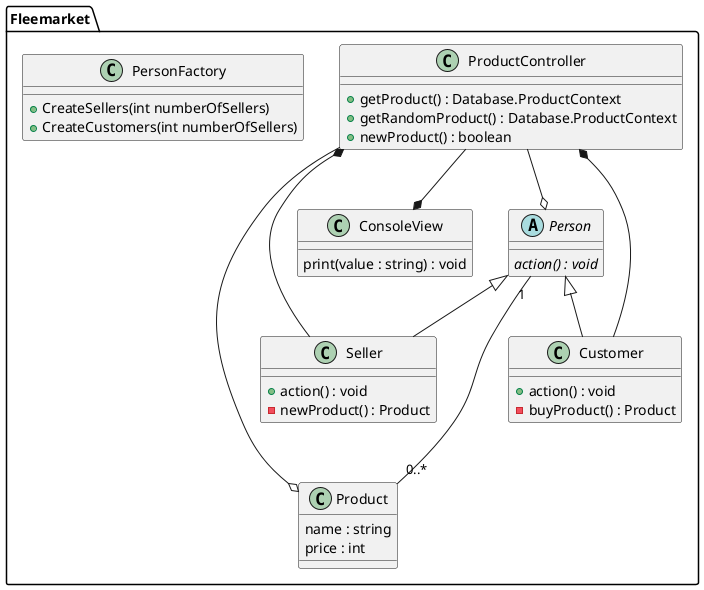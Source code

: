 @startuml

namespace Fleemarket {
    class ProductController{
        +getProduct() : Database.ProductContext
        +getRandomProduct() : Database.ProductContext
        +newProduct() : boolean
    }
    
    ProductController --o Product
    ProductController --o Person
    
    class ConsoleView {
        print(value : string) : void
    }
    
    ProductController --* ConsoleView
    
    abstract Class Person {
        {abstract} action() : void
    }
    
    class Seller extends Person {
        +action() : void
        -newProduct() : Product
    }
    
    Seller --* ProductController
    
    class Customer extends Person {
        +action() : void
        -buyProduct() : Product
    }
    
    Customer --* ProductController
        
    Person "1" --- "0..*" Product
        
    class Product {
        name : string
        price : int
    }
    
    class PersonFactory {
        +CreateSellers(int numberOfSellers)
        +CreateCustomers(int numberOfSellers)
    }
}

@enduml

